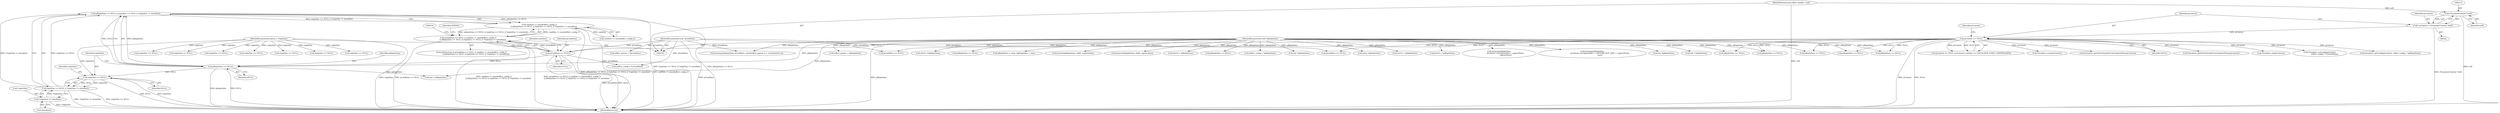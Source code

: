 digraph "0_Android_aeea52da00d210587fb3ed895de3d5f2e0264c88_11@API" {
"1000172" [label="(Call,pReplyData == NULL || replySize == NULL || *replySize != sizeof(int))"];
"1000173" [label="(Call,pReplyData == NULL)"];
"1000108" [label="(MethodParameterIn,void *pReplyData)"];
"1000164" [label="(Call,pCmdData == NULL)"];
"1000106" [label="(MethodParameterIn,void *pCmdData)"];
"1000119" [label="(Call,pContext == NULL)"];
"1000111" [label="(Call,* pContext = (VisualizerContext *)self)"];
"1000113" [label="(Call,(VisualizerContext *)self)"];
"1000103" [label="(MethodParameterIn,effect_handle_t self)"];
"1000176" [label="(Call,replySize == NULL || *replySize != sizeof(int))"];
"1000177" [label="(Call,replySize == NULL)"];
"1000107" [label="(MethodParameterIn,uint32_t *replySize)"];
"1000180" [label="(Call,*replySize != sizeof(int))"];
"1000167" [label="(Call,cmdSize != sizeof(effect_config_t)\n                || pReplyData == NULL || replySize == NULL || *replySize != sizeof(int))"];
"1000163" [label="(Call,pCmdData == NULL || cmdSize != sizeof(effect_config_t)\n                || pReplyData == NULL || replySize == NULL || *replySize != sizeof(int))"];
"1000781" [label="(Call,pReplyData = (char *)pReplyData + size)"];
"1000833" [label="(Call,Visualizer_getDeltaTimeMsFromUpdatedTime(pContext))"];
"1000121" [label="(Identifier,NULL)"];
"1000168" [label="(Call,cmdSize != sizeof(effect_config_t))"];
"1000180" [label="(Call,*replySize != sizeof(int))"];
"1000236" [label="(Call,replySize == NULL)"];
"1000706" [label="(Call,memset(pReplyData, 0x80, captureSize))"];
"1000811" [label="(Call,memset(pReplyData, 0x80, captureSize))"];
"1000674" [label="(Call,Visualizer_getDeltaTimeMsFromUpdatedTime(pContext))"];
"1000556" [label="(Call,(int32_t *)pReplyData)"];
"1000124" [label="(Identifier,pContext)"];
"1000179" [label="(Identifier,NULL)"];
"1000107" [label="(MethodParameterIn,uint32_t *replySize)"];
"1000172" [label="(Call,pReplyData == NULL || replySize == NULL || *replySize != sizeof(int))"];
"1000653" [label="(Call,replySize == NULL)"];
"1000511" [label="(Call,pReplyData == NULL)"];
"1000158" [label="(Call,Visualizer_init(pContext))"];
"1000183" [label="(Call,sizeof(int))"];
"1000649" [label="(Call,pReplyData == NULL)"];
"1000319" [label="(Call,pCmdData == NULL)"];
"1000178" [label="(Identifier,replySize)"];
"1000113" [label="(Call,(VisualizerContext *)self)"];
"1000232" [label="(Call,pReplyData == NULL)"];
"1000177" [label="(Call,replySize == NULL)"];
"1000106" [label="(MethodParameterIn,void *pCmdData)"];
"1000536" [label="(Call,(effect_param_t *)pCmdData)"];
"1000112" [label="(Identifier,pContext)"];
"1000164" [label="(Call,pCmdData == NULL)"];
"1000221" [label="(Call,(effect_config_t *)pReplyData)"];
"1000310" [label="(Call,(int *)pReplyData)"];
"1000784" [label="(Call,(char *)pReplyData)"];
"1000196" [label="(Call,(effect_config_t *) pCmdData)"];
"1000494" [label="(Call,pCmdData == NULL)"];
"1000629" [label="(Call,(int32_t *)pReplyData)"];
"1000357" [label="(Call,memcpy(pReplyData, pCmdData, sizeof(effect_param_t) + sizeof(uint32_t)))"];
"1000169" [label="(Identifier,cmdSize)"];
"1000529" [label="(Call,(int32_t *)pReplyData)"];
"1000175" [label="(Identifier,NULL)"];
"1000194" [label="(Call,Visualizer_setConfig(pContext,\n                 (effect_config_t *) pCmdData))"];
"1000219" [label="(Call,Visualizer_getConfig(pContext, (effect_config_t *)pReplyData))"];
"1000176" [label="(Call,replySize == NULL || *replySize != sizeof(int))"];
"1000515" [label="(Call,replySize == NULL)"];
"1000137" [label="(Call,pReplyData == NULL)"];
"1000118" [label="(Call,pContext == NULL || pContext->mState == VISUALIZER_STATE_UNINITIALIZED)"];
"1000162" [label="(ControlStructure,if (pCmdData == NULL || cmdSize != sizeof(effect_config_t)\n                || pReplyData == NULL || replySize == NULL || *replySize != sizeof(int)))"];
"1000111" [label="(Call,* pContext = (VisualizerContext *)self)"];
"1001028" [label="(MethodReturn,int)"];
"1000794" [label="(Call,memcpy(pReplyData,\n                       pContext->mCaptureBuf + capturePoint,\n                       captureSize))"];
"1000771" [label="(Call,memcpy(pReplyData,\n                           pContext->mCaptureBuf + CAPTURE_BUF_SIZE + capturePoint,\n                           size))"];
"1000174" [label="(Identifier,pReplyData)"];
"1000188" [label="(Identifier,EINVAL)"];
"1000181" [label="(Call,*replySize)"];
"1000337" [label="(Call,replySize == NULL)"];
"1000119" [label="(Call,pContext == NULL)"];
"1000120" [label="(Identifier,pContext)"];
"1000267" [label="(Call,(int *)pReplyData)"];
"1000275" [label="(Call,pReplyData == NULL)"];
"1000226" [label="(Call,Visualizer_reset(pContext))"];
"1000163" [label="(Call,pCmdData == NULL || cmdSize != sizeof(effect_config_t)\n                || pReplyData == NULL || replySize == NULL || *replySize != sizeof(int))"];
"1000109" [label="(Block,)"];
"1000115" [label="(Identifier,self)"];
"1000155" [label="(Call,(int *) pReplyData)"];
"1000103" [label="(MethodParameterIn,effect_handle_t self)"];
"1000108" [label="(MethodParameterIn,void *pReplyData)"];
"1000203" [label="(Call,pReplyData == NULL)"];
"1000166" [label="(Identifier,NULL)"];
"1000368" [label="(Call,(effect_param_t *)pReplyData)"];
"1000182" [label="(Identifier,replySize)"];
"1000141" [label="(Call,replySize == NULL)"];
"1000165" [label="(Identifier,pCmdData)"];
"1000191" [label="(Call,(int *) pReplyData)"];
"1000958" [label="(Call,(int32_t*)pReplyData)"];
"1000173" [label="(Call,pReplyData == NULL)"];
"1000167" [label="(Call,cmdSize != sizeof(effect_config_t)\n                || pReplyData == NULL || replySize == NULL || *replySize != sizeof(int))"];
"1000207" [label="(Call,replySize == NULL)"];
"1000333" [label="(Call,pReplyData == NULL)"];
"1000279" [label="(Call,replySize == NULL)"];
"1000172" -> "1000167"  [label="AST: "];
"1000172" -> "1000173"  [label="CFG: "];
"1000172" -> "1000176"  [label="CFG: "];
"1000173" -> "1000172"  [label="AST: "];
"1000176" -> "1000172"  [label="AST: "];
"1000167" -> "1000172"  [label="CFG: "];
"1000172" -> "1001028"  [label="DDG: replySize == NULL || *replySize != sizeof(int)"];
"1000172" -> "1001028"  [label="DDG: pReplyData == NULL"];
"1000172" -> "1000167"  [label="DDG: pReplyData == NULL"];
"1000172" -> "1000167"  [label="DDG: replySize == NULL || *replySize != sizeof(int)"];
"1000173" -> "1000172"  [label="DDG: pReplyData"];
"1000173" -> "1000172"  [label="DDG: NULL"];
"1000176" -> "1000172"  [label="DDG: replySize == NULL"];
"1000176" -> "1000172"  [label="DDG: *replySize != sizeof(int)"];
"1000173" -> "1000175"  [label="CFG: "];
"1000174" -> "1000173"  [label="AST: "];
"1000175" -> "1000173"  [label="AST: "];
"1000178" -> "1000173"  [label="CFG: "];
"1000173" -> "1001028"  [label="DDG: pReplyData"];
"1000173" -> "1001028"  [label="DDG: NULL"];
"1000108" -> "1000173"  [label="DDG: pReplyData"];
"1000164" -> "1000173"  [label="DDG: NULL"];
"1000173" -> "1000177"  [label="DDG: NULL"];
"1000173" -> "1000191"  [label="DDG: pReplyData"];
"1000108" -> "1000102"  [label="AST: "];
"1000108" -> "1001028"  [label="DDG: pReplyData"];
"1000108" -> "1000137"  [label="DDG: pReplyData"];
"1000108" -> "1000155"  [label="DDG: pReplyData"];
"1000108" -> "1000191"  [label="DDG: pReplyData"];
"1000108" -> "1000203"  [label="DDG: pReplyData"];
"1000108" -> "1000221"  [label="DDG: pReplyData"];
"1000108" -> "1000232"  [label="DDG: pReplyData"];
"1000108" -> "1000267"  [label="DDG: pReplyData"];
"1000108" -> "1000275"  [label="DDG: pReplyData"];
"1000108" -> "1000310"  [label="DDG: pReplyData"];
"1000108" -> "1000333"  [label="DDG: pReplyData"];
"1000108" -> "1000357"  [label="DDG: pReplyData"];
"1000108" -> "1000368"  [label="DDG: pReplyData"];
"1000108" -> "1000511"  [label="DDG: pReplyData"];
"1000108" -> "1000529"  [label="DDG: pReplyData"];
"1000108" -> "1000556"  [label="DDG: pReplyData"];
"1000108" -> "1000629"  [label="DDG: pReplyData"];
"1000108" -> "1000649"  [label="DDG: pReplyData"];
"1000108" -> "1000706"  [label="DDG: pReplyData"];
"1000108" -> "1000771"  [label="DDG: pReplyData"];
"1000108" -> "1000781"  [label="DDG: pReplyData"];
"1000108" -> "1000784"  [label="DDG: pReplyData"];
"1000108" -> "1000794"  [label="DDG: pReplyData"];
"1000108" -> "1000811"  [label="DDG: pReplyData"];
"1000108" -> "1000958"  [label="DDG: pReplyData"];
"1000164" -> "1000163"  [label="AST: "];
"1000164" -> "1000166"  [label="CFG: "];
"1000165" -> "1000164"  [label="AST: "];
"1000166" -> "1000164"  [label="AST: "];
"1000169" -> "1000164"  [label="CFG: "];
"1000163" -> "1000164"  [label="CFG: "];
"1000164" -> "1001028"  [label="DDG: NULL"];
"1000164" -> "1001028"  [label="DDG: pCmdData"];
"1000164" -> "1000163"  [label="DDG: pCmdData"];
"1000164" -> "1000163"  [label="DDG: NULL"];
"1000106" -> "1000164"  [label="DDG: pCmdData"];
"1000119" -> "1000164"  [label="DDG: NULL"];
"1000164" -> "1000196"  [label="DDG: pCmdData"];
"1000106" -> "1000102"  [label="AST: "];
"1000106" -> "1001028"  [label="DDG: pCmdData"];
"1000106" -> "1000196"  [label="DDG: pCmdData"];
"1000106" -> "1000319"  [label="DDG: pCmdData"];
"1000106" -> "1000357"  [label="DDG: pCmdData"];
"1000106" -> "1000494"  [label="DDG: pCmdData"];
"1000106" -> "1000536"  [label="DDG: pCmdData"];
"1000119" -> "1000118"  [label="AST: "];
"1000119" -> "1000121"  [label="CFG: "];
"1000120" -> "1000119"  [label="AST: "];
"1000121" -> "1000119"  [label="AST: "];
"1000124" -> "1000119"  [label="CFG: "];
"1000118" -> "1000119"  [label="CFG: "];
"1000119" -> "1001028"  [label="DDG: NULL"];
"1000119" -> "1001028"  [label="DDG: pContext"];
"1000119" -> "1000118"  [label="DDG: pContext"];
"1000119" -> "1000118"  [label="DDG: NULL"];
"1000111" -> "1000119"  [label="DDG: pContext"];
"1000119" -> "1000137"  [label="DDG: NULL"];
"1000119" -> "1000158"  [label="DDG: pContext"];
"1000119" -> "1000194"  [label="DDG: pContext"];
"1000119" -> "1000203"  [label="DDG: NULL"];
"1000119" -> "1000219"  [label="DDG: pContext"];
"1000119" -> "1000226"  [label="DDG: pContext"];
"1000119" -> "1000232"  [label="DDG: NULL"];
"1000119" -> "1000275"  [label="DDG: NULL"];
"1000119" -> "1000319"  [label="DDG: NULL"];
"1000119" -> "1000494"  [label="DDG: NULL"];
"1000119" -> "1000649"  [label="DDG: NULL"];
"1000119" -> "1000674"  [label="DDG: pContext"];
"1000119" -> "1000833"  [label="DDG: pContext"];
"1000111" -> "1000109"  [label="AST: "];
"1000111" -> "1000113"  [label="CFG: "];
"1000112" -> "1000111"  [label="AST: "];
"1000113" -> "1000111"  [label="AST: "];
"1000120" -> "1000111"  [label="CFG: "];
"1000111" -> "1001028"  [label="DDG: (VisualizerContext *)self"];
"1000113" -> "1000111"  [label="DDG: self"];
"1000113" -> "1000115"  [label="CFG: "];
"1000114" -> "1000113"  [label="AST: "];
"1000115" -> "1000113"  [label="AST: "];
"1000113" -> "1001028"  [label="DDG: self"];
"1000103" -> "1000113"  [label="DDG: self"];
"1000103" -> "1000102"  [label="AST: "];
"1000103" -> "1001028"  [label="DDG: self"];
"1000176" -> "1000177"  [label="CFG: "];
"1000176" -> "1000180"  [label="CFG: "];
"1000177" -> "1000176"  [label="AST: "];
"1000180" -> "1000176"  [label="AST: "];
"1000176" -> "1001028"  [label="DDG: *replySize != sizeof(int)"];
"1000176" -> "1001028"  [label="DDG: replySize == NULL"];
"1000177" -> "1000176"  [label="DDG: replySize"];
"1000177" -> "1000176"  [label="DDG: NULL"];
"1000180" -> "1000176"  [label="DDG: *replySize"];
"1000177" -> "1000179"  [label="CFG: "];
"1000178" -> "1000177"  [label="AST: "];
"1000179" -> "1000177"  [label="AST: "];
"1000182" -> "1000177"  [label="CFG: "];
"1000177" -> "1001028"  [label="DDG: replySize"];
"1000177" -> "1001028"  [label="DDG: NULL"];
"1000107" -> "1000177"  [label="DDG: replySize"];
"1000107" -> "1000102"  [label="AST: "];
"1000107" -> "1001028"  [label="DDG: replySize"];
"1000107" -> "1000141"  [label="DDG: replySize"];
"1000107" -> "1000207"  [label="DDG: replySize"];
"1000107" -> "1000236"  [label="DDG: replySize"];
"1000107" -> "1000279"  [label="DDG: replySize"];
"1000107" -> "1000337"  [label="DDG: replySize"];
"1000107" -> "1000515"  [label="DDG: replySize"];
"1000107" -> "1000653"  [label="DDG: replySize"];
"1000180" -> "1000183"  [label="CFG: "];
"1000181" -> "1000180"  [label="AST: "];
"1000183" -> "1000180"  [label="AST: "];
"1000180" -> "1001028"  [label="DDG: *replySize"];
"1000167" -> "1000163"  [label="AST: "];
"1000167" -> "1000168"  [label="CFG: "];
"1000168" -> "1000167"  [label="AST: "];
"1000163" -> "1000167"  [label="CFG: "];
"1000167" -> "1001028"  [label="DDG: cmdSize != sizeof(effect_config_t)"];
"1000167" -> "1001028"  [label="DDG: pReplyData == NULL || replySize == NULL || *replySize != sizeof(int)"];
"1000167" -> "1000163"  [label="DDG: cmdSize != sizeof(effect_config_t)"];
"1000167" -> "1000163"  [label="DDG: pReplyData == NULL || replySize == NULL || *replySize != sizeof(int)"];
"1000168" -> "1000167"  [label="DDG: cmdSize"];
"1000163" -> "1000162"  [label="AST: "];
"1000188" -> "1000163"  [label="CFG: "];
"1000192" -> "1000163"  [label="CFG: "];
"1000163" -> "1001028"  [label="DDG: pCmdData == NULL"];
"1000163" -> "1001028"  [label="DDG: cmdSize != sizeof(effect_config_t)\n                || pReplyData == NULL || replySize == NULL || *replySize != sizeof(int)"];
"1000163" -> "1001028"  [label="DDG: pCmdData == NULL || cmdSize != sizeof(effect_config_t)\n                || pReplyData == NULL || replySize == NULL || *replySize != sizeof(int)"];
}
